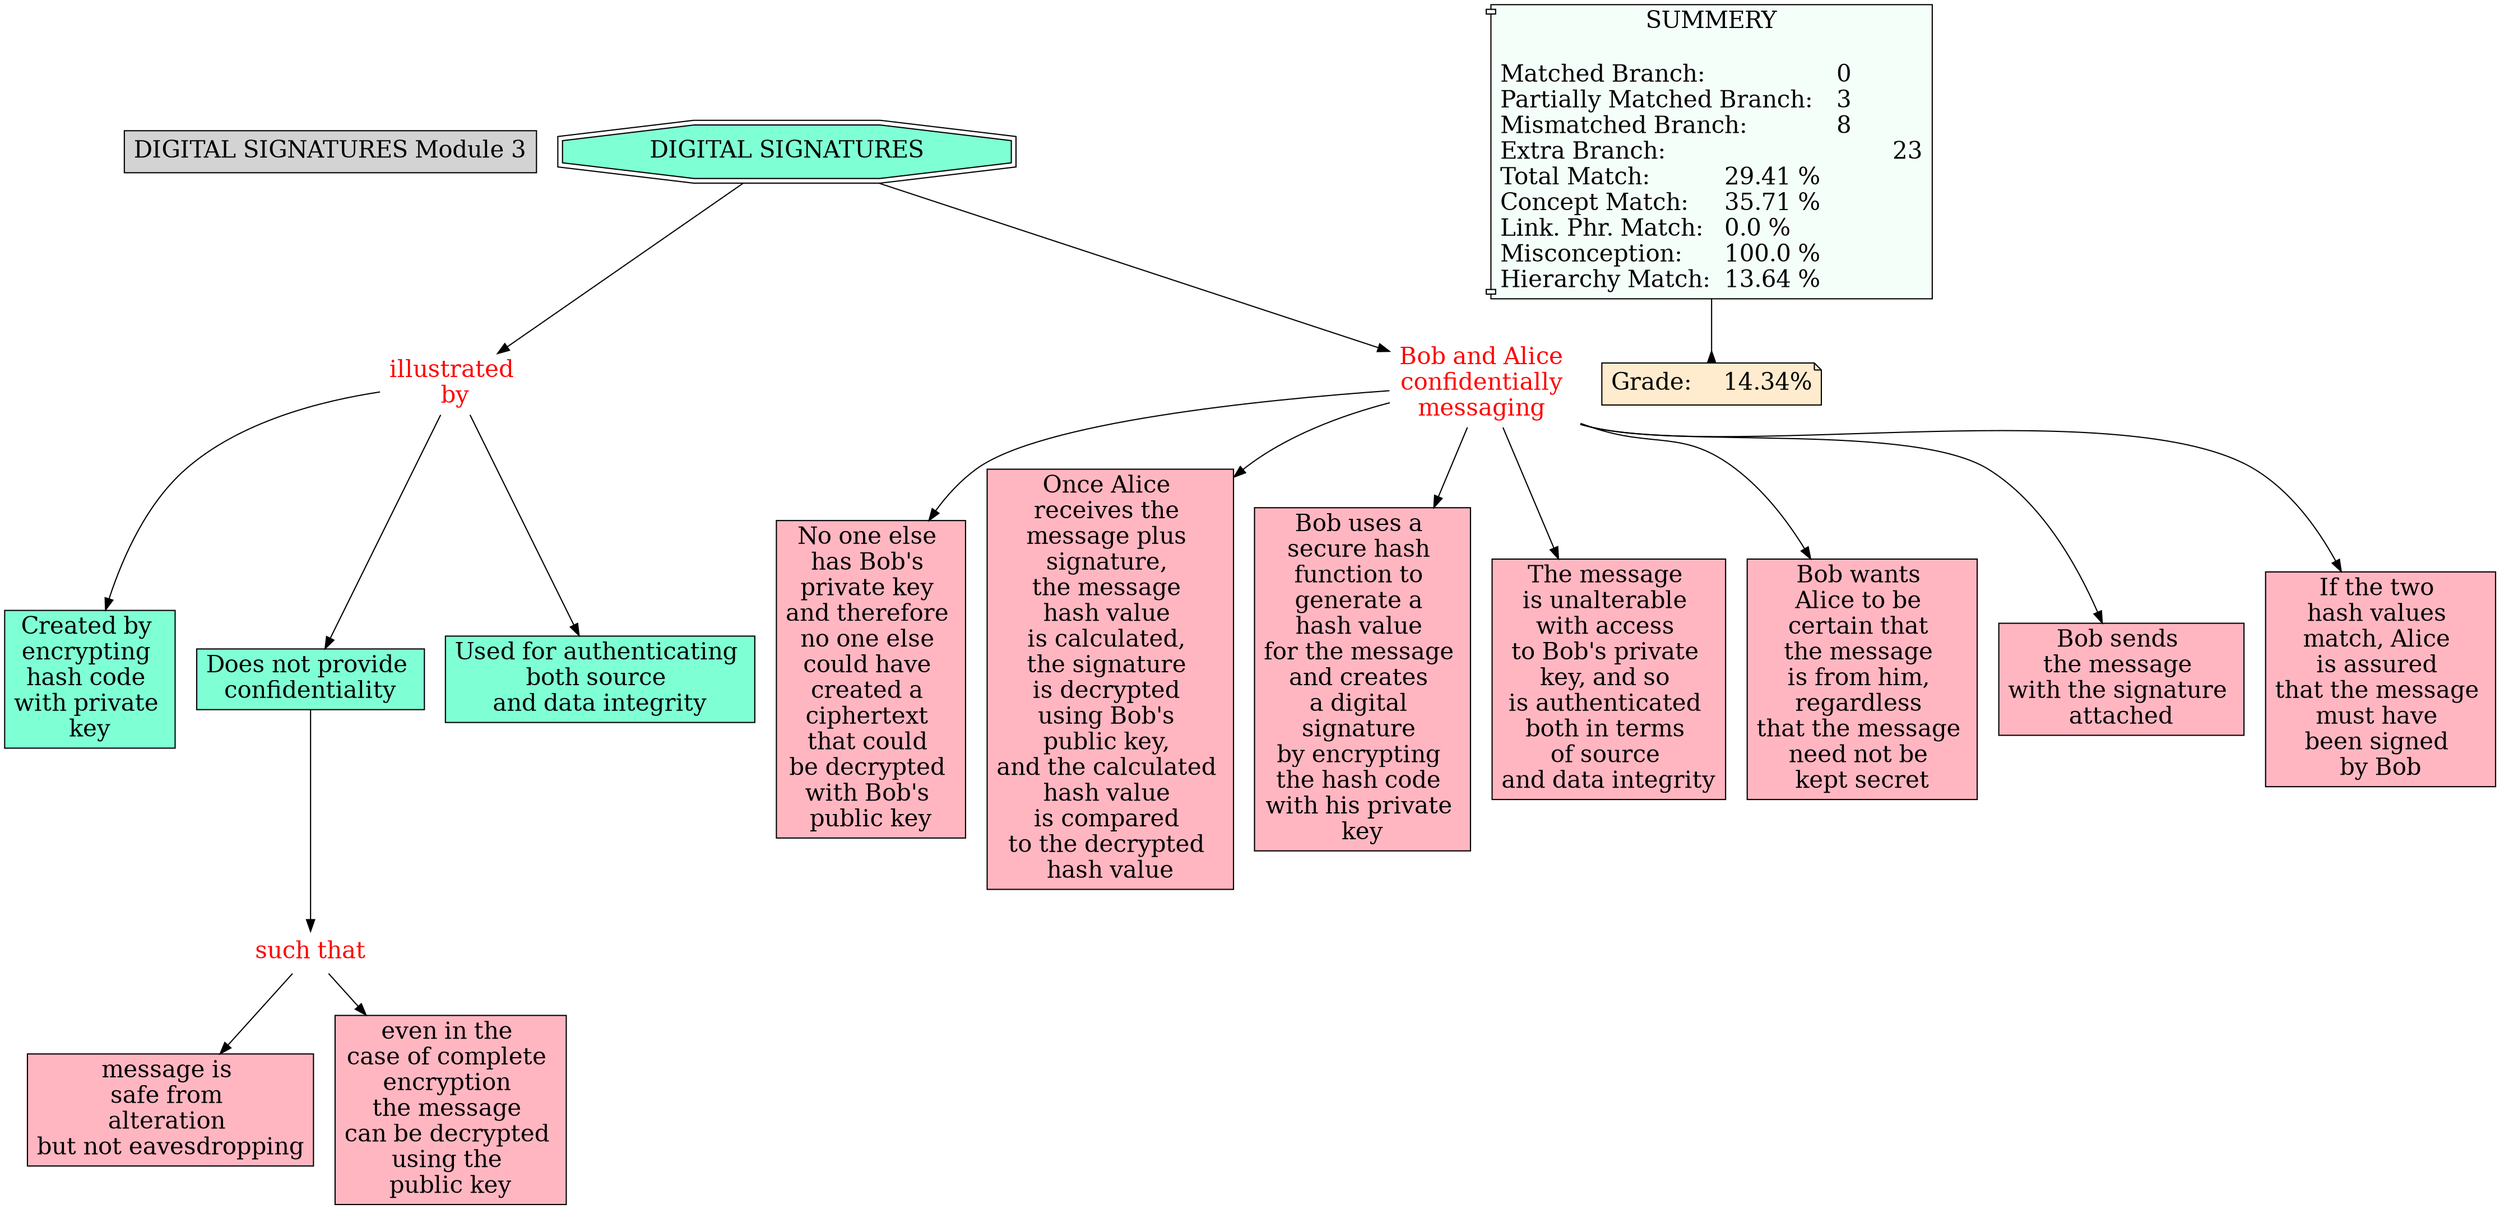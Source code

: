 // The Round Table
digraph {
	"1S6343KZ1-1JBPCW1-1QM6" [label="DIGITAL SIGNATURES Module 3" Gsplines=true fontsize=20 shape=rect style=filled]
	"1S633XRNL-24BW40M-1PDY" [label="illustrated 
by" Gsplines=true fontcolor=red fontsize=20 shape=none]
	"1S633XRNL-6SW8F9-1PBL" [label="Created by 
encrypting 
hash code 
with private 
key" Gsplines=true fillcolor=aquamarine fontsize=20 shape=rect style=filled]
	"1S633XRNL-24BW40M-1PDY" -> "1S633XRNL-6SW8F9-1PBL" [constraint=true]
	"1S634TYDK-2CD9Y5J-1T1W" [label="such that" Gsplines=true fontcolor=red fontsize=20 shape=none]
	"1S634R1L8-1QXR3B-1SW1" [label="message is 
safe from 
alteration 
but not eavesdropping
" Gsplines=true fillcolor="#FFB6C1" fontsize=20 shape=rect style=filled]
	"1S634TYDK-2CD9Y5J-1T1W" -> "1S634R1L8-1QXR3B-1SW1" [constraint=true]
	"1S633XRNL-1F630MC-1PCL" [label="Bob and Alice 
confidentially 
messaging 
" Gsplines=true fontcolor=red fontsize=20 shape=none]
	"1S633XRNL-23X5B4K-1PC8" [label="No one else 
has Bob's 
private key 
and therefore 
no one else 
could have 
created a 
ciphertext 
that could 
be decrypted 
with Bob's 
public key
" Gsplines=true fillcolor="#FFB6C1" fontsize=20 shape=rect style=filled]
	"1S633XRNL-1F630MC-1PCL" -> "1S633XRNL-23X5B4K-1PC8" [constraint=true]
	"1S634TYDK-2CD9Y5J-1T1W" [label="such that" Gsplines=true fontcolor=red fontsize=20 shape=none]
	"1S634R067-29403DG-1SVX" [label="even in the 
case of complete 
encryption 
the message 
can be decrypted 
using the 
public key
" Gsplines=true fillcolor="#FFB6C1" fontsize=20 shape=rect style=filled]
	"1S634TYDK-2CD9Y5J-1T1W" -> "1S634R067-29403DG-1SVX" [constraint=true]
	"1S633XRNL-1F630MC-1PCL" [label="Bob and Alice 
confidentially 
messaging 
" Gsplines=true fontcolor=red fontsize=20 shape=none]
	"1S633XRNL-1RT6Z4N-1PC2" [label="Once Alice 
receives the 
message plus 
signature, 
the message 
hash value 
is calculated, 
the signature 
is decrypted 
using Bob's 
public key, 
and the calculated 
hash value 
is compared 
to the decrypted 
hash value
" Gsplines=true fillcolor="#FFB6C1" fontsize=20 shape=rect style=filled]
	"1S633XRNL-1F630MC-1PCL" -> "1S633XRNL-1RT6Z4N-1PC2" [constraint=true]
	"1S633XRNL-208NNXF-1PBW" [label="DIGITAL SIGNATURES
" Gsplines=true fillcolor=aquamarine fontsize=20 shape=doubleoctagon style=filled]
	"1S633XRNL-1F630MC-1PCL" [label="Bob and Alice 
confidentially 
messaging 
" Gsplines=true fontcolor=red fontsize=20 shape=none]
	"1S633XRNL-208NNXF-1PBW" -> "1S633XRNL-1F630MC-1PCL" [constraint=true]
	"1S633XRNL-1F630MC-1PCL" [label="Bob and Alice 
confidentially 
messaging 
" Gsplines=true fontcolor=red fontsize=20 shape=none]
	"1S633XRNL-1KHTVY0-1PBS" [label="Bob uses a 
secure hash 
function to 
generate a 
hash value 
for the message 
and creates 
a digital 
signature 
by encrypting 
the hash code 
with his private 
key" Gsplines=true fillcolor="#FFB6C1" fontsize=20 shape=rect style=filled]
	"1S633XRNL-1F630MC-1PCL" -> "1S633XRNL-1KHTVY0-1PBS" [constraint=true]
	"1S633XRNL-1F630MC-1PCL" [label="Bob and Alice 
confidentially 
messaging 
" Gsplines=true fontcolor=red fontsize=20 shape=none]
	"1S6358TWD-3Z2VK5-1V2W" [label="The message 
is unalterable 
with access 
to Bob's private 
key, and so 
is authenticated 
both in terms 
of source 
and data integrity
" Gsplines=true fillcolor="#FFB6C1" fontsize=20 shape=rect style=filled]
	"1S633XRNL-1F630MC-1PCL" -> "1S6358TWD-3Z2VK5-1V2W" [constraint=true]
	"1S633XRNL-1F630MC-1PCL" [label="Bob and Alice 
confidentially 
messaging 
" Gsplines=true fontcolor=red fontsize=20 shape=none]
	"1S633XRNL-TN6C0M-1PBP" [label="Bob wants 
Alice to be 
certain that 
the message 
is from him, 
regardless 
that the message 
need not be 
kept secret
" Gsplines=true fillcolor="#FFB6C1" fontsize=20 shape=rect style=filled]
	"1S633XRNL-1F630MC-1PCL" -> "1S633XRNL-TN6C0M-1PBP" [constraint=true]
	"1S633XRNL-1F630MC-1PCL" [label="Bob and Alice 
confidentially 
messaging 
" Gsplines=true fontcolor=red fontsize=20 shape=none]
	"1S633XRNL-1GSQYQS-1PBZ" [label="Bob sends 
the message 
with the signature 
attached" Gsplines=true fillcolor="#FFB6C1" fontsize=20 shape=rect style=filled]
	"1S633XRNL-1F630MC-1PCL" -> "1S633XRNL-1GSQYQS-1PBZ" [constraint=true]
	"1S634Q56T-2BMNF6J-1SQB" [label="Does not provide 
confidentiality" Gsplines=true fillcolor=aquamarine fontsize=20 shape=rect style=filled]
	"1S634TYDK-2CD9Y5J-1T1W" [label="such that" Gsplines=true fontcolor=red fontsize=20 shape=none]
	"1S634Q56T-2BMNF6J-1SQB" -> "1S634TYDK-2CD9Y5J-1T1W" [constraint=true]
	"1S633XRNL-24BW40M-1PDY" [label="illustrated 
by" Gsplines=true fontcolor=red fontsize=20 shape=none]
	"1S634Q56T-2BMNF6J-1SQB" [label="Does not provide 
confidentiality" Gsplines=true fillcolor=aquamarine fontsize=20 shape=rect style=filled]
	"1S633XRNL-24BW40M-1PDY" -> "1S634Q56T-2BMNF6J-1SQB" [constraint=true]
	"1S633XRNL-208NNXF-1PBW" [label="DIGITAL SIGNATURES
" Gsplines=true fillcolor=aquamarine fontsize=20 shape=doubleoctagon style=filled]
	"1S633XRNL-24BW40M-1PDY" [label="illustrated 
by" Gsplines=true fontcolor=red fontsize=20 shape=none]
	"1S633XRNL-208NNXF-1PBW" -> "1S633XRNL-24BW40M-1PDY" [constraint=true]
	"1S633XRNL-24BW40M-1PDY" [label="illustrated 
by" Gsplines=true fontcolor=red fontsize=20 shape=none]
	"1S633XRNL-22R2SW0-1PBG" [label="Used for authenticating 
both source 
and data integrity
" Gsplines=true fillcolor=aquamarine fontsize=20 shape=rect style=filled]
	"1S633XRNL-24BW40M-1PDY" -> "1S633XRNL-22R2SW0-1PBG" [constraint=true]
	"1S633XRNL-1F630MC-1PCL" [label="Bob and Alice 
confidentially 
messaging 
" Gsplines=true fontcolor=red fontsize=20 shape=none]
	"1S633XRNL-9BJ8DG-1PC5" [label="If the two 
hash values 
match, Alice 
is assured 
that the message 
must have 
been signed 
by Bob" Gsplines=true fillcolor="#FFB6C1" fontsize=20 shape=rect style=filled]
	"1S633XRNL-1F630MC-1PCL" -> "1S633XRNL-9BJ8DG-1PC5" [constraint=true]
	Stat [label="SUMMERY

Matched Branch:			0\lPartially Matched Branch:	3\lMismatched Branch:		8\lExtra Branch:				23\lTotal Match:		29.41 %\lConcept Match:	35.71 %\lLink. Phr. Match:	0.0 %\lMisconception:	100.0 %\lHierarchy Match:	13.64 %\l" Gsplines=true fillcolor="#F5FFFA" fontsize=20 shape=component style=filled]
	Grade [label="Grade:	14.34%" Gsplines=true fillcolor="#FFEBCD" fontsize=20 shape=note style=filled]
	Stat -> Grade [arrowhead=inv color=black constraint=true]
}
